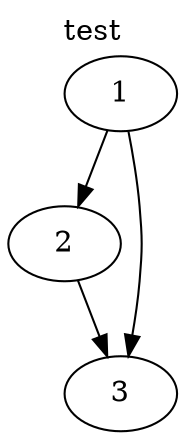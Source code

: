 
digraph frame{
    labelloc="t";
    label="test";
    1 [id=node1];
    2 [id=node2];
    3 [id=node3];
    1 -> 2 [id=edge_1_2];
    1 -> 3 [id=edge_1_3];
    2 -> 3 [id=edge_2_3];
}
